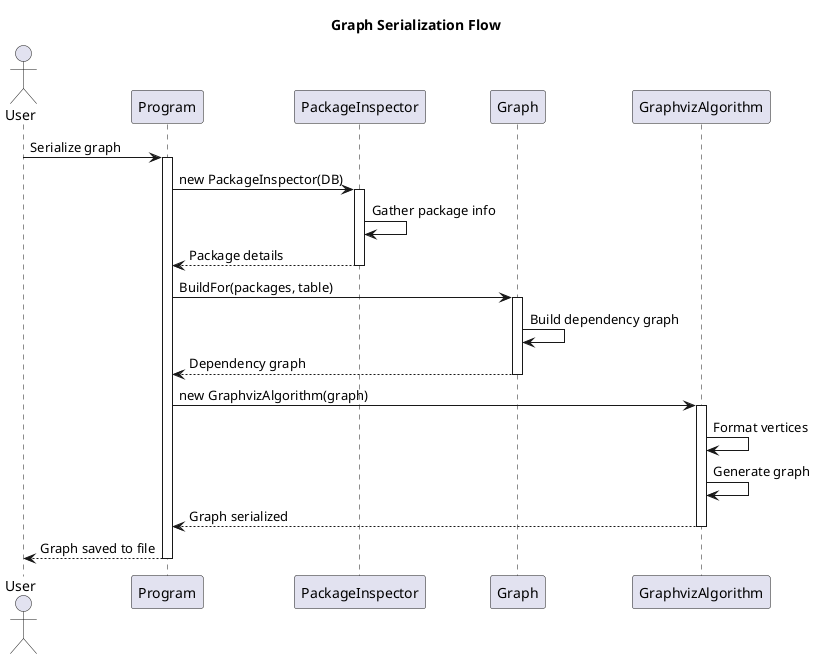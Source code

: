 @startuml
title Graph Serialization Flow

actor User
participant "Program" as Main
participant "PackageInspector" as Inspector
participant "Graph" as Graph
participant "GraphvizAlgorithm" as Graphviz

User -> Main: Serialize graph
activate Main

Main -> Inspector: new PackageInspector(DB)
activate Inspector
Inspector -> Inspector: Gather package info
Inspector --> Main: Package details
deactivate Inspector

Main -> Graph: BuildFor(packages, table)
activate Graph
Graph -> Graph: Build dependency graph
Graph --> Main: Dependency graph
deactivate Graph

Main -> Graphviz: new GraphvizAlgorithm(graph)
activate Graphviz
Graphviz -> Graphviz: Format vertices
Graphviz -> Graphviz: Generate graph
Graphviz --> Main: Graph serialized
deactivate Graphviz

Main --> User: Graph saved to file
deactivate Main

@enduml 